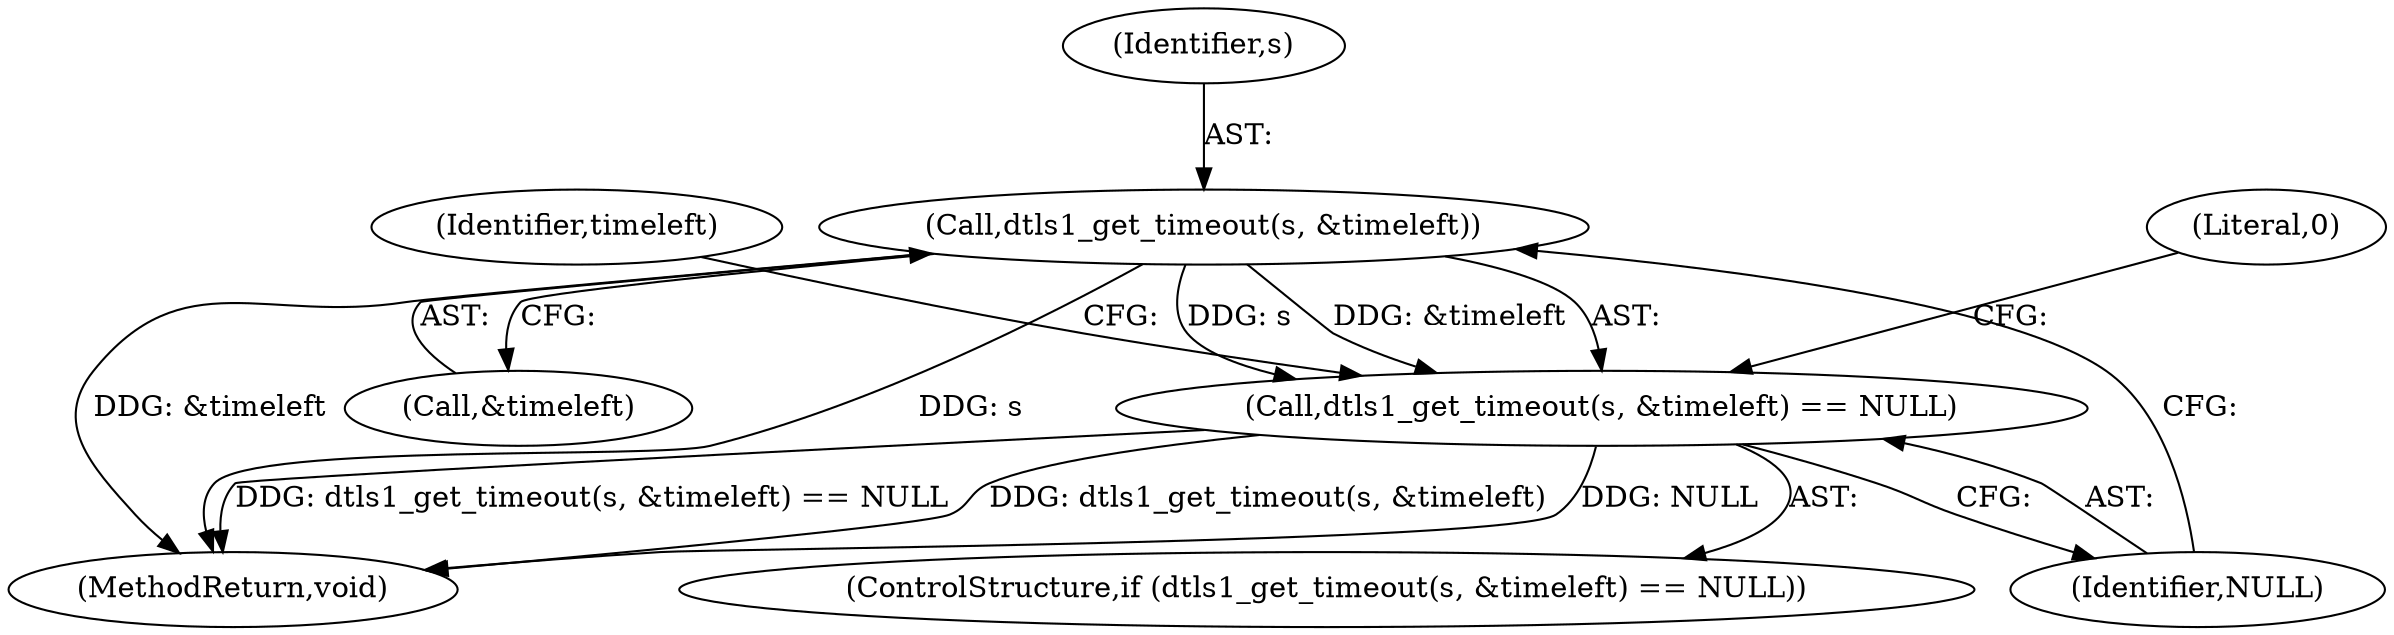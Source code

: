 digraph "0_openssl_f5c7f5dfbaf0d2f7d946d0fe86f08e6bcb36ed0d_0@pointer" {
"1000573" [label="(Call,dtls1_get_timeout(s, &timeleft))"];
"1000572" [label="(Call,dtls1_get_timeout(s, &timeleft) == NULL)"];
"1000585" [label="(Identifier,timeleft)"];
"1000572" [label="(Call,dtls1_get_timeout(s, &timeleft) == NULL)"];
"1000574" [label="(Identifier,s)"];
"1000575" [label="(Call,&timeleft)"];
"1000714" [label="(MethodReturn,void)"];
"1000573" [label="(Call,dtls1_get_timeout(s, &timeleft))"];
"1000571" [label="(ControlStructure,if (dtls1_get_timeout(s, &timeleft) == NULL))"];
"1000580" [label="(Literal,0)"];
"1000577" [label="(Identifier,NULL)"];
"1000573" -> "1000572"  [label="AST: "];
"1000573" -> "1000575"  [label="CFG: "];
"1000574" -> "1000573"  [label="AST: "];
"1000575" -> "1000573"  [label="AST: "];
"1000577" -> "1000573"  [label="CFG: "];
"1000573" -> "1000714"  [label="DDG: &timeleft"];
"1000573" -> "1000714"  [label="DDG: s"];
"1000573" -> "1000572"  [label="DDG: s"];
"1000573" -> "1000572"  [label="DDG: &timeleft"];
"1000572" -> "1000571"  [label="AST: "];
"1000572" -> "1000577"  [label="CFG: "];
"1000577" -> "1000572"  [label="AST: "];
"1000580" -> "1000572"  [label="CFG: "];
"1000585" -> "1000572"  [label="CFG: "];
"1000572" -> "1000714"  [label="DDG: NULL"];
"1000572" -> "1000714"  [label="DDG: dtls1_get_timeout(s, &timeleft) == NULL"];
"1000572" -> "1000714"  [label="DDG: dtls1_get_timeout(s, &timeleft)"];
}
